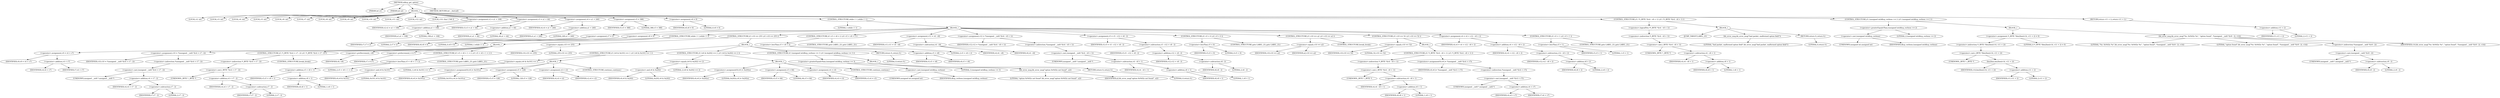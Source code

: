 digraph udhcp_get_option {  
"1000113" [label = "(METHOD,udhcp_get_option)" ]
"1000114" [label = "(PARAM,int a1)" ]
"1000115" [label = "(PARAM,int a2)" ]
"1000116" [label = "(BLOCK,,)" ]
"1000117" [label = "(LOCAL,v2: int)" ]
"1000118" [label = "(LOCAL,v3: int)" ]
"1000119" [label = "(LOCAL,v4: int)" ]
"1000120" [label = "(LOCAL,v5: int)" ]
"1000121" [label = "(LOCAL,v6: int)" ]
"1000122" [label = "(LOCAL,v7: int)" ]
"1000123" [label = "(LOCAL,v8: int)" ]
"1000124" [label = "(LOCAL,v9: int)" ]
"1000125" [label = "(LOCAL,v10: int)" ]
"1000126" [label = "(LOCAL,v11: int)" ]
"1000127" [label = "(LOCAL,v12: int)" ]
"1000128" [label = "(LOCAL,v14: char [ 546 ])" ]
"1000129" [label = "(<operator>.assignment,v2 = a1 + 108)" ]
"1000130" [label = "(IDENTIFIER,v2,v2 = a1 + 108)" ]
"1000131" [label = "(<operator>.addition,a1 + 108)" ]
"1000132" [label = "(IDENTIFIER,a1,a1 + 108)" ]
"1000133" [label = "(LITERAL,108,a1 + 108)" ]
"1000134" [label = "(<operator>.assignment,v3 = a1 + 44)" ]
"1000135" [label = "(IDENTIFIER,v3,v3 = a1 + 44)" ]
"1000136" [label = "(<operator>.addition,a1 + 44)" ]
"1000137" [label = "(IDENTIFIER,a1,a1 + 44)" ]
"1000138" [label = "(LITERAL,44,a1 + 44)" ]
"1000139" [label = "(<operator>.assignment,v4 = a1 + 240)" ]
"1000140" [label = "(IDENTIFIER,v4,v4 = a1 + 240)" ]
"1000141" [label = "(<operator>.addition,a1 + 240)" ]
"1000142" [label = "(IDENTIFIER,a1,a1 + 240)" ]
"1000143" [label = "(LITERAL,240,a1 + 240)" ]
"1000144" [label = "(<operator>.assignment,v5 = 388)" ]
"1000145" [label = "(IDENTIFIER,v5,v5 = 388)" ]
"1000146" [label = "(LITERAL,388,v5 = 388)" ]
"1000147" [label = "(<operator>.assignment,v6 = 0)" ]
"1000148" [label = "(IDENTIFIER,v6,v6 = 0)" ]
"1000149" [label = "(LITERAL,0,v6 = 0)" ]
"1000150" [label = "(CONTROL_STRUCTURE,while ( 1 ),while ( 1 ))" ]
"1000151" [label = "(LITERAL,1,while ( 1 ))" ]
"1000152" [label = "(BLOCK,,)" ]
"1000153" [label = "(<operator>.assignment,v7 = 2)" ]
"1000154" [label = "(IDENTIFIER,v7,v7 = 2)" ]
"1000155" [label = "(LITERAL,2,v7 = 2)" ]
"1000156" [label = "(<operator>.assignment,v8 = 0)" ]
"1000157" [label = "(IDENTIFIER,v8,v8 = 0)" ]
"1000158" [label = "(LITERAL,0,v8 = 0)" ]
"1000159" [label = "(CONTROL_STRUCTURE,while ( 1 ),while ( 1 ))" ]
"1000160" [label = "(LITERAL,1,while ( 1 ))" ]
"1000161" [label = "(BLOCK,,)" ]
"1000162" [label = "(<operator>.assignment,v9 = v4 + v7)" ]
"1000163" [label = "(IDENTIFIER,v9,v9 = v4 + v7)" ]
"1000164" [label = "(<operator>.addition,v4 + v7)" ]
"1000165" [label = "(IDENTIFIER,v4,v4 + v7)" ]
"1000166" [label = "(IDENTIFIER,v7,v4 + v7)" ]
"1000167" [label = "(<operator>.assignment,v10 = *(unsigned __int8 *)(v4 + v7 - 2))" ]
"1000168" [label = "(IDENTIFIER,v10,v10 = *(unsigned __int8 *)(v4 + v7 - 2))" ]
"1000169" [label = "(<operator>.indirection,*(unsigned __int8 *)(v4 + v7 - 2))" ]
"1000170" [label = "(<operator>.cast,(unsigned __int8 *)(v4 + v7 - 2))" ]
"1000171" [label = "(UNKNOWN,unsigned __int8 *,unsigned __int8 *)" ]
"1000172" [label = "(<operator>.addition,v4 + v7 - 2)" ]
"1000173" [label = "(IDENTIFIER,v4,v4 + v7 - 2)" ]
"1000174" [label = "(<operator>.subtraction,v7 - 2)" ]
"1000175" [label = "(IDENTIFIER,v7,v7 - 2)" ]
"1000176" [label = "(LITERAL,2,v7 - 2)" ]
"1000177" [label = "(CONTROL_STRUCTURE,if ( *(_BYTE *)(v4 + v7 - 2) ),if ( *(_BYTE *)(v4 + v7 - 2) ))" ]
"1000178" [label = "(<operator>.indirection,*(_BYTE *)(v4 + v7 - 2))" ]
"1000179" [label = "(<operator>.cast,(_BYTE *)(v4 + v7 - 2))" ]
"1000180" [label = "(UNKNOWN,_BYTE *,_BYTE *)" ]
"1000181" [label = "(<operator>.addition,v4 + v7 - 2)" ]
"1000182" [label = "(IDENTIFIER,v4,v4 + v7 - 2)" ]
"1000183" [label = "(<operator>.subtraction,v7 - 2)" ]
"1000184" [label = "(IDENTIFIER,v7,v7 - 2)" ]
"1000185" [label = "(LITERAL,2,v7 - 2)" ]
"1000186" [label = "(CONTROL_STRUCTURE,break;,break;)" ]
"1000187" [label = "(<operator>.preDecrement,--v8)" ]
"1000188" [label = "(IDENTIFIER,v8,--v8)" ]
"1000189" [label = "(<operator>.preIncrement,++v7)" ]
"1000190" [label = "(IDENTIFIER,v7,++v7)" ]
"1000191" [label = "(CONTROL_STRUCTURE,if ( v5 + v8 + 1 < 2 ),if ( v5 + v8 + 1 < 2 ))" ]
"1000192" [label = "(<operator>.lessThan,v5 + v8 + 1 < 2)" ]
"1000193" [label = "(<operator>.addition,v5 + v8 + 1)" ]
"1000194" [label = "(IDENTIFIER,v5,v5 + v8 + 1)" ]
"1000195" [label = "(<operator>.addition,v8 + 1)" ]
"1000196" [label = "(IDENTIFIER,v8,v8 + 1)" ]
"1000197" [label = "(LITERAL,1,v8 + 1)" ]
"1000198" [label = "(LITERAL,2,v5 + v8 + 1 < 2)" ]
"1000199" [label = "(CONTROL_STRUCTURE,goto LABEL_23;,goto LABEL_23;)" ]
"1000200" [label = "(CONTROL_STRUCTURE,if ( v10 == 255 ),if ( v10 == 255 ))" ]
"1000201" [label = "(<operator>.equals,v10 == 255)" ]
"1000202" [label = "(IDENTIFIER,v10,v10 == 255)" ]
"1000203" [label = "(LITERAL,255,v10 == 255)" ]
"1000204" [label = "(BLOCK,,)" ]
"1000205" [label = "(CONTROL_STRUCTURE,if ( (v6 & 0x101) == 1 ),if ( (v6 & 0x101) == 1 ))" ]
"1000206" [label = "(<operator>.equals,(v6 & 0x101) == 1)" ]
"1000207" [label = "(<operator>.and,v6 & 0x101)" ]
"1000208" [label = "(IDENTIFIER,v6,v6 & 0x101)" ]
"1000209" [label = "(LITERAL,0x101,v6 & 0x101)" ]
"1000210" [label = "(LITERAL,1,(v6 & 0x101) == 1)" ]
"1000211" [label = "(BLOCK,,)" ]
"1000212" [label = "(<operators>.assignmentOr,v6 |= 0x101u)" ]
"1000213" [label = "(IDENTIFIER,v6,v6 |= 0x101u)" ]
"1000214" [label = "(LITERAL,0x101u,v6 |= 0x101u)" ]
"1000215" [label = "(<operator>.assignment,v5 = 128)" ]
"1000216" [label = "(IDENTIFIER,v5,v5 = 128)" ]
"1000217" [label = "(LITERAL,128,v5 = 128)" ]
"1000218" [label = "(<operator>.assignment,v4 = v2)" ]
"1000219" [label = "(IDENTIFIER,v4,v4 = v2)" ]
"1000220" [label = "(IDENTIFIER,v2,v4 = v2)" ]
"1000221" [label = "(CONTROL_STRUCTURE,continue;,continue;)" ]
"1000222" [label = "(CONTROL_STRUCTURE,if ( (v6 & 0x202) == 2 ),if ( (v6 & 0x202) == 2 ))" ]
"1000223" [label = "(<operator>.equals,(v6 & 0x202) == 2)" ]
"1000224" [label = "(<operator>.and,v6 & 0x202)" ]
"1000225" [label = "(IDENTIFIER,v6,v6 & 0x202)" ]
"1000226" [label = "(LITERAL,0x202,v6 & 0x202)" ]
"1000227" [label = "(LITERAL,2,(v6 & 0x202) == 2)" ]
"1000228" [label = "(BLOCK,,)" ]
"1000229" [label = "(<operators>.assignmentOr,v6 |= 0x202u)" ]
"1000230" [label = "(IDENTIFIER,v6,v6 |= 0x202u)" ]
"1000231" [label = "(LITERAL,0x202u,v6 |= 0x202u)" ]
"1000232" [label = "(<operator>.assignment,v5 = 64)" ]
"1000233" [label = "(IDENTIFIER,v5,v5 = 64)" ]
"1000234" [label = "(LITERAL,64,v5 = 64)" ]
"1000235" [label = "(<operator>.assignment,v4 = v3)" ]
"1000236" [label = "(IDENTIFIER,v4,v4 = v3)" ]
"1000237" [label = "(IDENTIFIER,v3,v4 = v3)" ]
"1000238" [label = "(CONTROL_STRUCTURE,continue;,continue;)" ]
"1000239" [label = "(CONTROL_STRUCTURE,if ( (unsigned int)dhcp_verbose >= 3 ),if ( (unsigned int)dhcp_verbose >= 3 ))" ]
"1000240" [label = "(<operator>.greaterEqualsThan,(unsigned int)dhcp_verbose >= 3)" ]
"1000241" [label = "(<operator>.cast,(unsigned int)dhcp_verbose)" ]
"1000242" [label = "(UNKNOWN,unsigned int,unsigned int)" ]
"1000243" [label = "(IDENTIFIER,dhcp_verbose,(unsigned int)dhcp_verbose)" ]
"1000244" [label = "(LITERAL,3,(unsigned int)dhcp_verbose >= 3)" ]
"1000245" [label = "(BLOCK,,)" ]
"1000246" [label = "(bb_error_msg,bb_error_msg(\"option 0x%02x not found\", a2))" ]
"1000247" [label = "(LITERAL,\"option 0x%02x not found\",bb_error_msg(\"option 0x%02x not found\", a2))" ]
"1000248" [label = "(IDENTIFIER,a2,bb_error_msg(\"option 0x%02x not found\", a2))" ]
"1000249" [label = "(RETURN,return 0;,return 0;)" ]
"1000250" [label = "(LITERAL,0,return 0;)" ]
"1000251" [label = "(RETURN,return 0;,return 0;)" ]
"1000252" [label = "(LITERAL,0,return 0;)" ]
"1000253" [label = "(CONTROL_STRUCTURE,if ( v5 + v8 < 2 ),if ( v5 + v8 < 2 ))" ]
"1000254" [label = "(<operator>.lessThan,v5 + v8 < 2)" ]
"1000255" [label = "(<operator>.addition,v5 + v8)" ]
"1000256" [label = "(IDENTIFIER,v5,v5 + v8)" ]
"1000257" [label = "(IDENTIFIER,v8,v5 + v8)" ]
"1000258" [label = "(LITERAL,2,v5 + v8 < 2)" ]
"1000259" [label = "(CONTROL_STRUCTURE,goto LABEL_23;,goto LABEL_23;)" ]
"1000260" [label = "(<operator>.assignment,v11 = v4 - v8)" ]
"1000261" [label = "(IDENTIFIER,v11,v11 = v4 - v8)" ]
"1000262" [label = "(<operator>.subtraction,v4 - v8)" ]
"1000263" [label = "(IDENTIFIER,v4,v4 - v8)" ]
"1000264" [label = "(IDENTIFIER,v8,v4 - v8)" ]
"1000265" [label = "(<operator>.assignment,v12 = *(unsigned __int8 *)(v4 - v8 + 1))" ]
"1000266" [label = "(IDENTIFIER,v12,v12 = *(unsigned __int8 *)(v4 - v8 + 1))" ]
"1000267" [label = "(<operator>.indirection,*(unsigned __int8 *)(v4 - v8 + 1))" ]
"1000268" [label = "(<operator>.cast,(unsigned __int8 *)(v4 - v8 + 1))" ]
"1000269" [label = "(UNKNOWN,unsigned __int8 *,unsigned __int8 *)" ]
"1000270" [label = "(<operator>.subtraction,v4 - v8 + 1)" ]
"1000271" [label = "(IDENTIFIER,v4,v4 - v8 + 1)" ]
"1000272" [label = "(<operator>.addition,v8 + 1)" ]
"1000273" [label = "(IDENTIFIER,v8,v8 + 1)" ]
"1000274" [label = "(LITERAL,1,v8 + 1)" ]
"1000275" [label = "(<operator>.assignment,v5 = v5 - v12 + v8 - 2)" ]
"1000276" [label = "(IDENTIFIER,v5,v5 = v5 - v12 + v8 - 2)" ]
"1000277" [label = "(<operator>.subtraction,v5 - v12 + v8 - 2)" ]
"1000278" [label = "(IDENTIFIER,v5,v5 - v12 + v8 - 2)" ]
"1000279" [label = "(<operator>.addition,v12 + v8 - 2)" ]
"1000280" [label = "(IDENTIFIER,v12,v12 + v8 - 2)" ]
"1000281" [label = "(<operator>.subtraction,v8 - 2)" ]
"1000282" [label = "(IDENTIFIER,v8,v8 - 2)" ]
"1000283" [label = "(LITERAL,2,v8 - 2)" ]
"1000284" [label = "(CONTROL_STRUCTURE,if ( v5 < 0 ),if ( v5 < 0 ))" ]
"1000285" [label = "(<operator>.lessThan,v5 < 0)" ]
"1000286" [label = "(IDENTIFIER,v5,v5 < 0)" ]
"1000287" [label = "(LITERAL,0,v5 < 0)" ]
"1000288" [label = "(CONTROL_STRUCTURE,goto LABEL_23;,goto LABEL_23;)" ]
"1000289" [label = "(CONTROL_STRUCTURE,if ( v10 == a2 ),if ( v10 == a2 ))" ]
"1000290" [label = "(<operator>.equals,v10 == a2)" ]
"1000291" [label = "(IDENTIFIER,v10,v10 == a2)" ]
"1000292" [label = "(IDENTIFIER,a2,v10 == a2)" ]
"1000293" [label = "(CONTROL_STRUCTURE,break;,break;)" ]
"1000294" [label = "(CONTROL_STRUCTURE,if ( v10 == 52 ),if ( v10 == 52 ))" ]
"1000295" [label = "(<operator>.equals,v10 == 52)" ]
"1000296" [label = "(IDENTIFIER,v10,v10 == 52)" ]
"1000297" [label = "(LITERAL,52,v10 == 52)" ]
"1000298" [label = "(BLOCK,,)" ]
"1000299" [label = "(CONTROL_STRUCTURE,if ( *(_BYTE *)(v4 - v8 + 1) ),if ( *(_BYTE *)(v4 - v8 + 1) ))" ]
"1000300" [label = "(<operator>.indirection,*(_BYTE *)(v4 - v8 + 1))" ]
"1000301" [label = "(<operator>.cast,(_BYTE *)(v4 - v8 + 1))" ]
"1000302" [label = "(UNKNOWN,_BYTE *,_BYTE *)" ]
"1000303" [label = "(<operator>.subtraction,v4 - v8 + 1)" ]
"1000304" [label = "(IDENTIFIER,v4,v4 - v8 + 1)" ]
"1000305" [label = "(<operator>.addition,v8 + 1)" ]
"1000306" [label = "(IDENTIFIER,v8,v8 + 1)" ]
"1000307" [label = "(LITERAL,1,v8 + 1)" ]
"1000308" [label = "(<operators>.assignmentOr,v6 |= *(unsigned __int8 *)(v4 + v7))" ]
"1000309" [label = "(IDENTIFIER,v6,v6 |= *(unsigned __int8 *)(v4 + v7))" ]
"1000310" [label = "(<operator>.indirection,*(unsigned __int8 *)(v4 + v7))" ]
"1000311" [label = "(<operator>.cast,(unsigned __int8 *)(v4 + v7))" ]
"1000312" [label = "(UNKNOWN,unsigned __int8 *,unsigned __int8 *)" ]
"1000313" [label = "(<operator>.addition,v4 + v7)" ]
"1000314" [label = "(IDENTIFIER,v4,v4 + v7)" ]
"1000315" [label = "(IDENTIFIER,v7,v4 + v7)" ]
"1000316" [label = "(<operator>.assignment,v4 = v4 + v12 - v8 + 2)" ]
"1000317" [label = "(IDENTIFIER,v4,v4 = v4 + v12 - v8 + 2)" ]
"1000318" [label = "(<operator>.addition,v4 + v12 - v8 + 2)" ]
"1000319" [label = "(IDENTIFIER,v4,v4 + v12 - v8 + 2)" ]
"1000320" [label = "(<operator>.subtraction,v12 - v8 + 2)" ]
"1000321" [label = "(IDENTIFIER,v12,v12 - v8 + 2)" ]
"1000322" [label = "(<operator>.addition,v8 + 2)" ]
"1000323" [label = "(IDENTIFIER,v8,v8 + 2)" ]
"1000324" [label = "(LITERAL,2,v8 + 2)" ]
"1000325" [label = "(CONTROL_STRUCTURE,if ( v5 < 1 ),if ( v5 < 1 ))" ]
"1000326" [label = "(<operator>.lessThan,v5 < 1)" ]
"1000327" [label = "(IDENTIFIER,v5,v5 < 1)" ]
"1000328" [label = "(LITERAL,1,v5 < 1)" ]
"1000329" [label = "(CONTROL_STRUCTURE,goto LABEL_23;,goto LABEL_23;)" ]
"1000330" [label = "(CONTROL_STRUCTURE,if ( !*(_BYTE *)(v4 - v8 + 1) ),if ( !*(_BYTE *)(v4 - v8 + 1) ))" ]
"1000331" [label = "(<operator>.logicalNot,!*(_BYTE *)(v4 - v8 + 1))" ]
"1000332" [label = "(<operator>.indirection,*(_BYTE *)(v4 - v8 + 1))" ]
"1000333" [label = "(<operator>.cast,(_BYTE *)(v4 - v8 + 1))" ]
"1000334" [label = "(UNKNOWN,_BYTE *,_BYTE *)" ]
"1000335" [label = "(<operator>.subtraction,v4 - v8 + 1)" ]
"1000336" [label = "(IDENTIFIER,v4,v4 - v8 + 1)" ]
"1000337" [label = "(<operator>.addition,v8 + 1)" ]
"1000338" [label = "(IDENTIFIER,v8,v8 + 1)" ]
"1000339" [label = "(LITERAL,1,v8 + 1)" ]
"1000340" [label = "(BLOCK,,)" ]
"1000341" [label = "(JUMP_TARGET,LABEL_23)" ]
"1000342" [label = "(bb_error_msg,bb_error_msg(\"bad packet, malformed option field\"))" ]
"1000343" [label = "(LITERAL,\"bad packet, malformed option field\",bb_error_msg(\"bad packet, malformed option field\"))" ]
"1000344" [label = "(RETURN,return 0;,return 0;)" ]
"1000345" [label = "(LITERAL,0,return 0;)" ]
"1000346" [label = "(CONTROL_STRUCTURE,if ( (unsigned int)dhcp_verbose >= 2 ),if ( (unsigned int)dhcp_verbose >= 2 ))" ]
"1000347" [label = "(<operator>.greaterEqualsThan,(unsigned int)dhcp_verbose >= 2)" ]
"1000348" [label = "(<operator>.cast,(unsigned int)dhcp_verbose)" ]
"1000349" [label = "(UNKNOWN,unsigned int,unsigned int)" ]
"1000350" [label = "(IDENTIFIER,dhcp_verbose,(unsigned int)dhcp_verbose)" ]
"1000351" [label = "(LITERAL,2,(unsigned int)dhcp_verbose >= 2)" ]
"1000352" [label = "(BLOCK,,)" ]
"1000353" [label = "(<operator>.assignment,*(_BYTE *)bin2hex(v14, v11 + 2) = 0)" ]
"1000354" [label = "(<operator>.indirection,*(_BYTE *)bin2hex(v14, v11 + 2))" ]
"1000355" [label = "(<operator>.cast,(_BYTE *)bin2hex(v14, v11 + 2))" ]
"1000356" [label = "(UNKNOWN,_BYTE *,_BYTE *)" ]
"1000357" [label = "(bin2hex,bin2hex(v14, v11 + 2))" ]
"1000358" [label = "(IDENTIFIER,v14,bin2hex(v14, v11 + 2))" ]
"1000359" [label = "(<operator>.addition,v11 + 2)" ]
"1000360" [label = "(IDENTIFIER,v11,v11 + 2)" ]
"1000361" [label = "(LITERAL,2,v11 + 2)" ]
"1000362" [label = "(LITERAL,0,*(_BYTE *)bin2hex(v14, v11 + 2) = 0)" ]
"1000363" [label = "(bb_error_msg,bb_error_msg(\"%s: 0x%02x %s\", \"option found\", *(unsigned __int8 *)(v9 - 2), v14))" ]
"1000364" [label = "(LITERAL,\"%s: 0x%02x %s\",bb_error_msg(\"%s: 0x%02x %s\", \"option found\", *(unsigned __int8 *)(v9 - 2), v14))" ]
"1000365" [label = "(LITERAL,\"option found\",bb_error_msg(\"%s: 0x%02x %s\", \"option found\", *(unsigned __int8 *)(v9 - 2), v14))" ]
"1000366" [label = "(<operator>.indirection,*(unsigned __int8 *)(v9 - 2))" ]
"1000367" [label = "(<operator>.cast,(unsigned __int8 *)(v9 - 2))" ]
"1000368" [label = "(UNKNOWN,unsigned __int8 *,unsigned __int8 *)" ]
"1000369" [label = "(<operator>.subtraction,v9 - 2)" ]
"1000370" [label = "(IDENTIFIER,v9,v9 - 2)" ]
"1000371" [label = "(LITERAL,2,v9 - 2)" ]
"1000372" [label = "(IDENTIFIER,v14,bb_error_msg(\"%s: 0x%02x %s\", \"option found\", *(unsigned __int8 *)(v9 - 2), v14))" ]
"1000373" [label = "(RETURN,return v11 + 2;,return v11 + 2;)" ]
"1000374" [label = "(<operator>.addition,v11 + 2)" ]
"1000375" [label = "(IDENTIFIER,v11,v11 + 2)" ]
"1000376" [label = "(LITERAL,2,v11 + 2)" ]
"1000377" [label = "(METHOD_RETURN,int __fastcall)" ]
  "1000113" -> "1000114" 
  "1000113" -> "1000115" 
  "1000113" -> "1000116" 
  "1000113" -> "1000377" 
  "1000116" -> "1000117" 
  "1000116" -> "1000118" 
  "1000116" -> "1000119" 
  "1000116" -> "1000120" 
  "1000116" -> "1000121" 
  "1000116" -> "1000122" 
  "1000116" -> "1000123" 
  "1000116" -> "1000124" 
  "1000116" -> "1000125" 
  "1000116" -> "1000126" 
  "1000116" -> "1000127" 
  "1000116" -> "1000128" 
  "1000116" -> "1000129" 
  "1000116" -> "1000134" 
  "1000116" -> "1000139" 
  "1000116" -> "1000144" 
  "1000116" -> "1000147" 
  "1000116" -> "1000150" 
  "1000116" -> "1000330" 
  "1000116" -> "1000346" 
  "1000116" -> "1000373" 
  "1000129" -> "1000130" 
  "1000129" -> "1000131" 
  "1000131" -> "1000132" 
  "1000131" -> "1000133" 
  "1000134" -> "1000135" 
  "1000134" -> "1000136" 
  "1000136" -> "1000137" 
  "1000136" -> "1000138" 
  "1000139" -> "1000140" 
  "1000139" -> "1000141" 
  "1000141" -> "1000142" 
  "1000141" -> "1000143" 
  "1000144" -> "1000145" 
  "1000144" -> "1000146" 
  "1000147" -> "1000148" 
  "1000147" -> "1000149" 
  "1000150" -> "1000151" 
  "1000150" -> "1000152" 
  "1000152" -> "1000153" 
  "1000152" -> "1000156" 
  "1000152" -> "1000159" 
  "1000152" -> "1000200" 
  "1000152" -> "1000253" 
  "1000152" -> "1000260" 
  "1000152" -> "1000265" 
  "1000152" -> "1000275" 
  "1000152" -> "1000284" 
  "1000152" -> "1000289" 
  "1000152" -> "1000294" 
  "1000152" -> "1000316" 
  "1000152" -> "1000325" 
  "1000153" -> "1000154" 
  "1000153" -> "1000155" 
  "1000156" -> "1000157" 
  "1000156" -> "1000158" 
  "1000159" -> "1000160" 
  "1000159" -> "1000161" 
  "1000161" -> "1000162" 
  "1000161" -> "1000167" 
  "1000161" -> "1000177" 
  "1000161" -> "1000187" 
  "1000161" -> "1000189" 
  "1000161" -> "1000191" 
  "1000162" -> "1000163" 
  "1000162" -> "1000164" 
  "1000164" -> "1000165" 
  "1000164" -> "1000166" 
  "1000167" -> "1000168" 
  "1000167" -> "1000169" 
  "1000169" -> "1000170" 
  "1000170" -> "1000171" 
  "1000170" -> "1000172" 
  "1000172" -> "1000173" 
  "1000172" -> "1000174" 
  "1000174" -> "1000175" 
  "1000174" -> "1000176" 
  "1000177" -> "1000178" 
  "1000177" -> "1000186" 
  "1000178" -> "1000179" 
  "1000179" -> "1000180" 
  "1000179" -> "1000181" 
  "1000181" -> "1000182" 
  "1000181" -> "1000183" 
  "1000183" -> "1000184" 
  "1000183" -> "1000185" 
  "1000187" -> "1000188" 
  "1000189" -> "1000190" 
  "1000191" -> "1000192" 
  "1000191" -> "1000199" 
  "1000192" -> "1000193" 
  "1000192" -> "1000198" 
  "1000193" -> "1000194" 
  "1000193" -> "1000195" 
  "1000195" -> "1000196" 
  "1000195" -> "1000197" 
  "1000200" -> "1000201" 
  "1000200" -> "1000204" 
  "1000201" -> "1000202" 
  "1000201" -> "1000203" 
  "1000204" -> "1000205" 
  "1000204" -> "1000222" 
  "1000204" -> "1000239" 
  "1000204" -> "1000251" 
  "1000205" -> "1000206" 
  "1000205" -> "1000211" 
  "1000206" -> "1000207" 
  "1000206" -> "1000210" 
  "1000207" -> "1000208" 
  "1000207" -> "1000209" 
  "1000211" -> "1000212" 
  "1000211" -> "1000215" 
  "1000211" -> "1000218" 
  "1000211" -> "1000221" 
  "1000212" -> "1000213" 
  "1000212" -> "1000214" 
  "1000215" -> "1000216" 
  "1000215" -> "1000217" 
  "1000218" -> "1000219" 
  "1000218" -> "1000220" 
  "1000222" -> "1000223" 
  "1000222" -> "1000228" 
  "1000223" -> "1000224" 
  "1000223" -> "1000227" 
  "1000224" -> "1000225" 
  "1000224" -> "1000226" 
  "1000228" -> "1000229" 
  "1000228" -> "1000232" 
  "1000228" -> "1000235" 
  "1000228" -> "1000238" 
  "1000229" -> "1000230" 
  "1000229" -> "1000231" 
  "1000232" -> "1000233" 
  "1000232" -> "1000234" 
  "1000235" -> "1000236" 
  "1000235" -> "1000237" 
  "1000239" -> "1000240" 
  "1000239" -> "1000245" 
  "1000240" -> "1000241" 
  "1000240" -> "1000244" 
  "1000241" -> "1000242" 
  "1000241" -> "1000243" 
  "1000245" -> "1000246" 
  "1000245" -> "1000249" 
  "1000246" -> "1000247" 
  "1000246" -> "1000248" 
  "1000249" -> "1000250" 
  "1000251" -> "1000252" 
  "1000253" -> "1000254" 
  "1000253" -> "1000259" 
  "1000254" -> "1000255" 
  "1000254" -> "1000258" 
  "1000255" -> "1000256" 
  "1000255" -> "1000257" 
  "1000260" -> "1000261" 
  "1000260" -> "1000262" 
  "1000262" -> "1000263" 
  "1000262" -> "1000264" 
  "1000265" -> "1000266" 
  "1000265" -> "1000267" 
  "1000267" -> "1000268" 
  "1000268" -> "1000269" 
  "1000268" -> "1000270" 
  "1000270" -> "1000271" 
  "1000270" -> "1000272" 
  "1000272" -> "1000273" 
  "1000272" -> "1000274" 
  "1000275" -> "1000276" 
  "1000275" -> "1000277" 
  "1000277" -> "1000278" 
  "1000277" -> "1000279" 
  "1000279" -> "1000280" 
  "1000279" -> "1000281" 
  "1000281" -> "1000282" 
  "1000281" -> "1000283" 
  "1000284" -> "1000285" 
  "1000284" -> "1000288" 
  "1000285" -> "1000286" 
  "1000285" -> "1000287" 
  "1000289" -> "1000290" 
  "1000289" -> "1000293" 
  "1000290" -> "1000291" 
  "1000290" -> "1000292" 
  "1000294" -> "1000295" 
  "1000294" -> "1000298" 
  "1000295" -> "1000296" 
  "1000295" -> "1000297" 
  "1000298" -> "1000299" 
  "1000299" -> "1000300" 
  "1000299" -> "1000308" 
  "1000300" -> "1000301" 
  "1000301" -> "1000302" 
  "1000301" -> "1000303" 
  "1000303" -> "1000304" 
  "1000303" -> "1000305" 
  "1000305" -> "1000306" 
  "1000305" -> "1000307" 
  "1000308" -> "1000309" 
  "1000308" -> "1000310" 
  "1000310" -> "1000311" 
  "1000311" -> "1000312" 
  "1000311" -> "1000313" 
  "1000313" -> "1000314" 
  "1000313" -> "1000315" 
  "1000316" -> "1000317" 
  "1000316" -> "1000318" 
  "1000318" -> "1000319" 
  "1000318" -> "1000320" 
  "1000320" -> "1000321" 
  "1000320" -> "1000322" 
  "1000322" -> "1000323" 
  "1000322" -> "1000324" 
  "1000325" -> "1000326" 
  "1000325" -> "1000329" 
  "1000326" -> "1000327" 
  "1000326" -> "1000328" 
  "1000330" -> "1000331" 
  "1000330" -> "1000340" 
  "1000331" -> "1000332" 
  "1000332" -> "1000333" 
  "1000333" -> "1000334" 
  "1000333" -> "1000335" 
  "1000335" -> "1000336" 
  "1000335" -> "1000337" 
  "1000337" -> "1000338" 
  "1000337" -> "1000339" 
  "1000340" -> "1000341" 
  "1000340" -> "1000342" 
  "1000340" -> "1000344" 
  "1000342" -> "1000343" 
  "1000344" -> "1000345" 
  "1000346" -> "1000347" 
  "1000346" -> "1000352" 
  "1000347" -> "1000348" 
  "1000347" -> "1000351" 
  "1000348" -> "1000349" 
  "1000348" -> "1000350" 
  "1000352" -> "1000353" 
  "1000352" -> "1000363" 
  "1000353" -> "1000354" 
  "1000353" -> "1000362" 
  "1000354" -> "1000355" 
  "1000355" -> "1000356" 
  "1000355" -> "1000357" 
  "1000357" -> "1000358" 
  "1000357" -> "1000359" 
  "1000359" -> "1000360" 
  "1000359" -> "1000361" 
  "1000363" -> "1000364" 
  "1000363" -> "1000365" 
  "1000363" -> "1000366" 
  "1000363" -> "1000372" 
  "1000366" -> "1000367" 
  "1000367" -> "1000368" 
  "1000367" -> "1000369" 
  "1000369" -> "1000370" 
  "1000369" -> "1000371" 
  "1000373" -> "1000374" 
  "1000374" -> "1000375" 
  "1000374" -> "1000376" 
}
